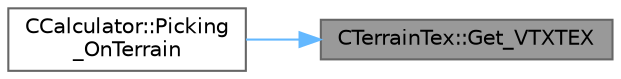 digraph "CTerrainTex::Get_VTXTEX"
{
 // LATEX_PDF_SIZE
  bgcolor="transparent";
  edge [fontname=Helvetica,fontsize=10,labelfontname=Helvetica,labelfontsize=10];
  node [fontname=Helvetica,fontsize=10,shape=box,height=0.2,width=0.4];
  rankdir="RL";
  Node1 [id="Node000001",label="CTerrainTex::Get_VTXTEX",height=0.2,width=0.4,color="gray40", fillcolor="grey60", style="filled", fontcolor="black",tooltip=" "];
  Node1 -> Node2 [id="edge1_Node000001_Node000002",dir="back",color="steelblue1",style="solid",tooltip=" "];
  Node2 [id="Node000002",label="CCalculator::Picking\l_OnTerrain",height=0.2,width=0.4,color="grey40", fillcolor="white", style="filled",URL="$class_c_calculator.html#a8eb02d09195681c196d232203c6d04f5",tooltip=" "];
}
